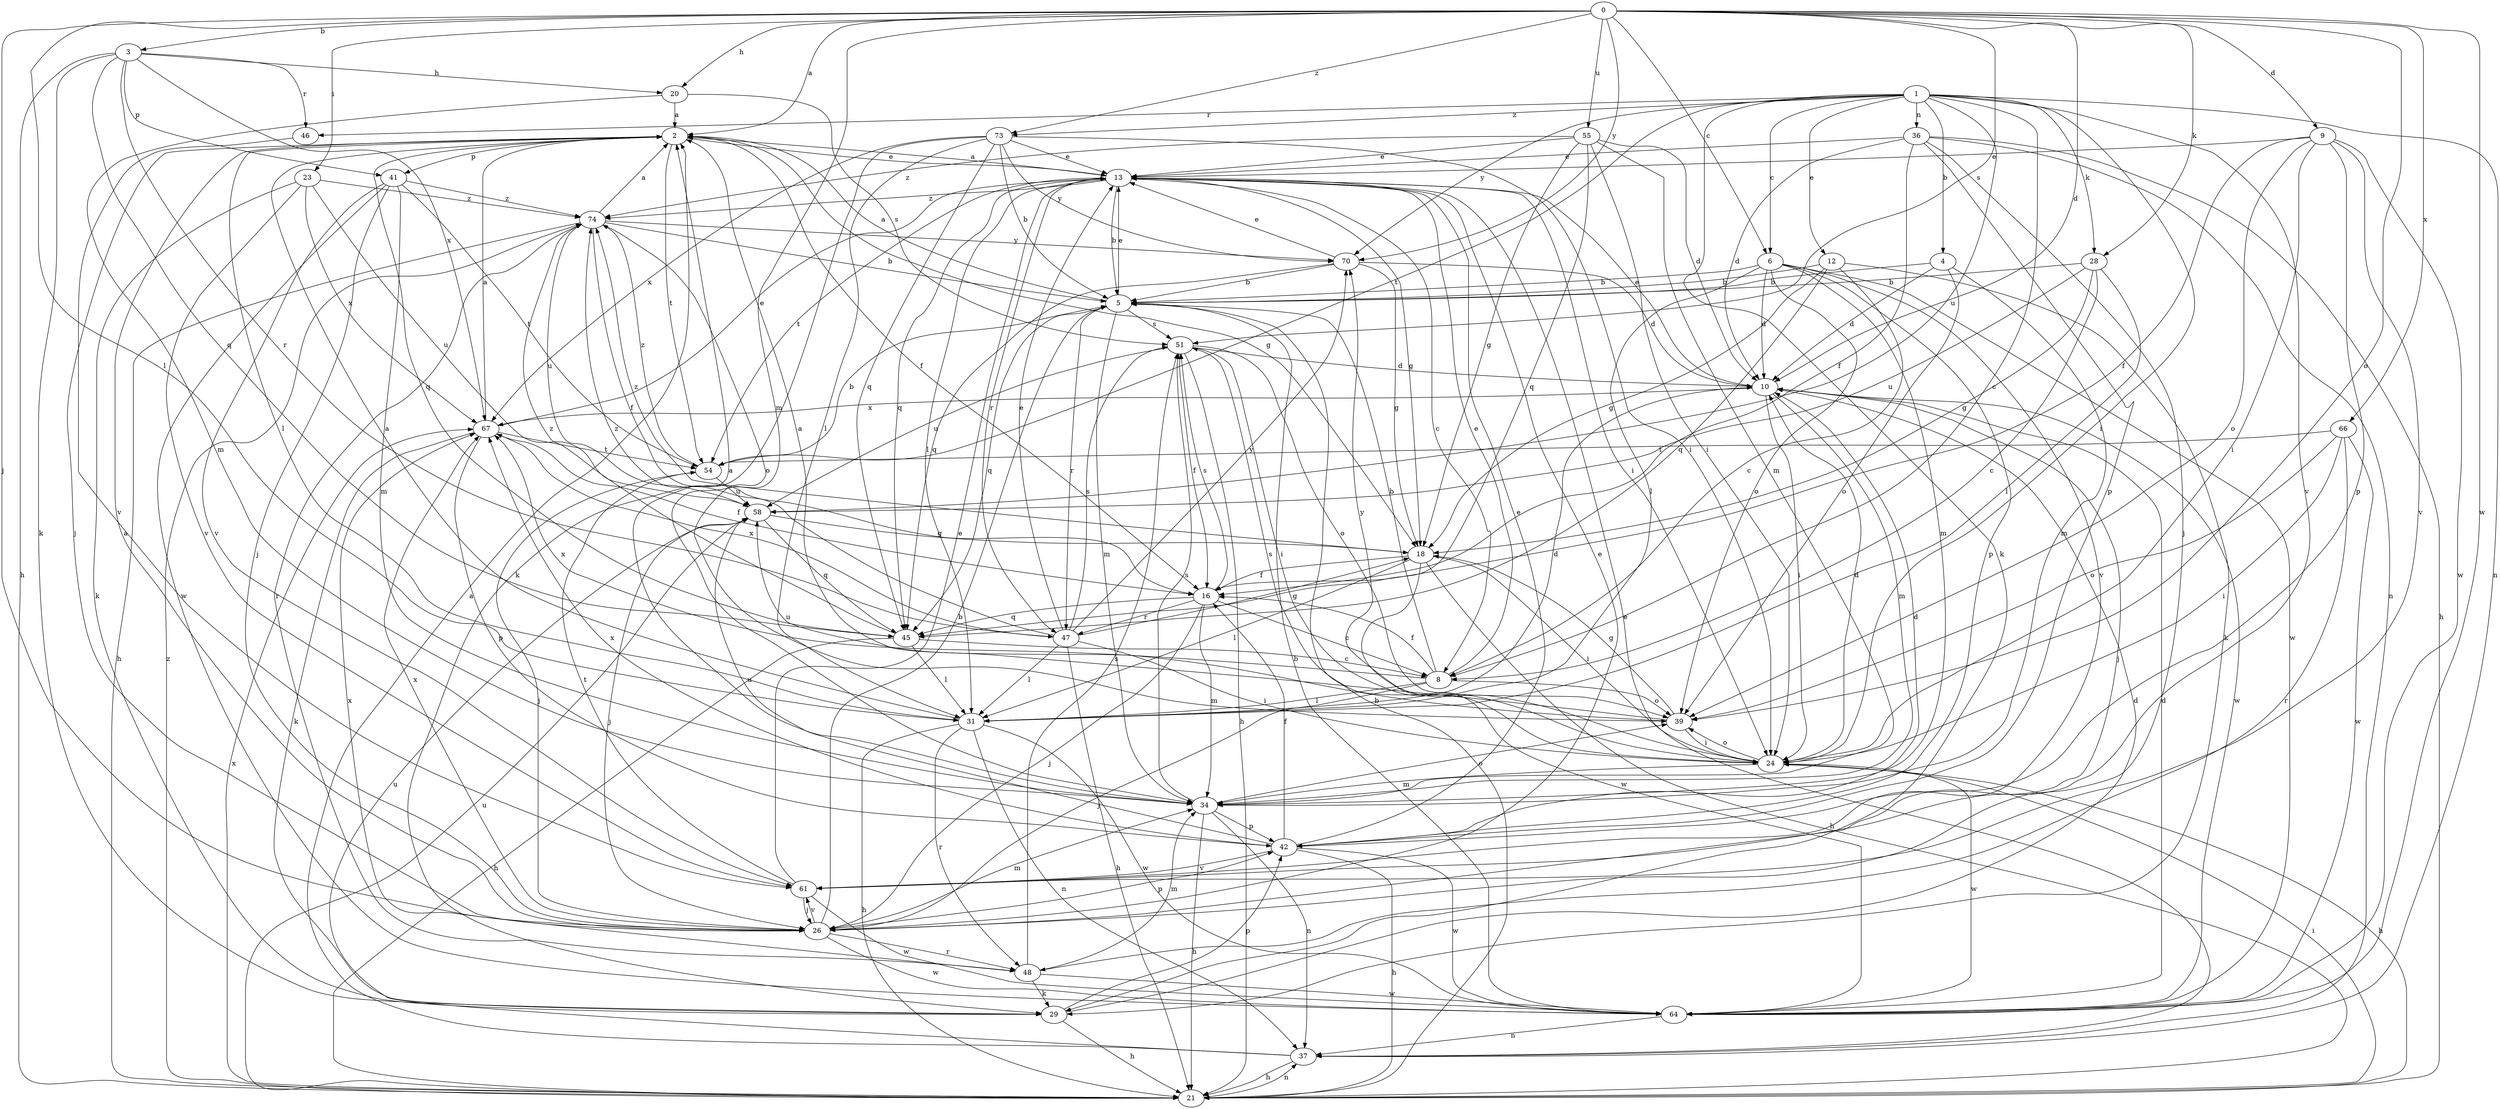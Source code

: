 strict digraph  {
0;
1;
2;
3;
4;
5;
6;
8;
9;
10;
12;
13;
16;
18;
20;
21;
23;
24;
26;
28;
29;
31;
34;
36;
37;
39;
41;
42;
45;
46;
47;
48;
51;
54;
55;
58;
61;
64;
66;
67;
70;
73;
74;
0 -> 2  [label=a];
0 -> 3  [label=b];
0 -> 6  [label=c];
0 -> 9  [label=d];
0 -> 10  [label=d];
0 -> 20  [label=h];
0 -> 23  [label=i];
0 -> 26  [label=j];
0 -> 28  [label=k];
0 -> 31  [label=l];
0 -> 34  [label=m];
0 -> 39  [label=o];
0 -> 51  [label=s];
0 -> 55  [label=u];
0 -> 64  [label=w];
0 -> 66  [label=x];
0 -> 70  [label=y];
0 -> 73  [label=z];
1 -> 4  [label=b];
1 -> 6  [label=c];
1 -> 8  [label=c];
1 -> 12  [label=e];
1 -> 24  [label=i];
1 -> 28  [label=k];
1 -> 29  [label=k];
1 -> 36  [label=n];
1 -> 37  [label=n];
1 -> 46  [label=r];
1 -> 54  [label=t];
1 -> 58  [label=u];
1 -> 61  [label=v];
1 -> 70  [label=y];
1 -> 73  [label=z];
2 -> 13  [label=e];
2 -> 16  [label=f];
2 -> 18  [label=g];
2 -> 26  [label=j];
2 -> 31  [label=l];
2 -> 41  [label=p];
2 -> 45  [label=q];
2 -> 54  [label=t];
3 -> 20  [label=h];
3 -> 21  [label=h];
3 -> 29  [label=k];
3 -> 41  [label=p];
3 -> 45  [label=q];
3 -> 46  [label=r];
3 -> 47  [label=r];
3 -> 67  [label=x];
4 -> 5  [label=b];
4 -> 10  [label=d];
4 -> 34  [label=m];
4 -> 39  [label=o];
5 -> 2  [label=a];
5 -> 13  [label=e];
5 -> 34  [label=m];
5 -> 45  [label=q];
5 -> 47  [label=r];
5 -> 51  [label=s];
6 -> 5  [label=b];
6 -> 10  [label=d];
6 -> 31  [label=l];
6 -> 34  [label=m];
6 -> 39  [label=o];
6 -> 42  [label=p];
6 -> 61  [label=v];
6 -> 64  [label=w];
8 -> 5  [label=b];
8 -> 13  [label=e];
8 -> 16  [label=f];
8 -> 26  [label=j];
8 -> 31  [label=l];
8 -> 39  [label=o];
8 -> 67  [label=x];
9 -> 13  [label=e];
9 -> 16  [label=f];
9 -> 24  [label=i];
9 -> 39  [label=o];
9 -> 42  [label=p];
9 -> 61  [label=v];
9 -> 64  [label=w];
10 -> 13  [label=e];
10 -> 24  [label=i];
10 -> 26  [label=j];
10 -> 34  [label=m];
10 -> 64  [label=w];
10 -> 67  [label=x];
12 -> 5  [label=b];
12 -> 8  [label=c];
12 -> 18  [label=g];
12 -> 29  [label=k];
12 -> 45  [label=q];
13 -> 2  [label=a];
13 -> 5  [label=b];
13 -> 8  [label=c];
13 -> 18  [label=g];
13 -> 24  [label=i];
13 -> 31  [label=l];
13 -> 45  [label=q];
13 -> 47  [label=r];
13 -> 54  [label=t];
13 -> 74  [label=z];
16 -> 8  [label=c];
16 -> 26  [label=j];
16 -> 34  [label=m];
16 -> 45  [label=q];
16 -> 47  [label=r];
16 -> 51  [label=s];
18 -> 16  [label=f];
18 -> 21  [label=h];
18 -> 24  [label=i];
18 -> 31  [label=l];
18 -> 64  [label=w];
18 -> 74  [label=z];
20 -> 2  [label=a];
20 -> 34  [label=m];
20 -> 51  [label=s];
21 -> 5  [label=b];
21 -> 24  [label=i];
21 -> 37  [label=n];
21 -> 58  [label=u];
21 -> 67  [label=x];
21 -> 74  [label=z];
23 -> 29  [label=k];
23 -> 58  [label=u];
23 -> 61  [label=v];
23 -> 67  [label=x];
23 -> 74  [label=z];
24 -> 10  [label=d];
24 -> 21  [label=h];
24 -> 34  [label=m];
24 -> 39  [label=o];
24 -> 51  [label=s];
24 -> 64  [label=w];
24 -> 70  [label=y];
26 -> 2  [label=a];
26 -> 5  [label=b];
26 -> 13  [label=e];
26 -> 34  [label=m];
26 -> 42  [label=p];
26 -> 48  [label=r];
26 -> 61  [label=v];
26 -> 64  [label=w];
26 -> 67  [label=x];
28 -> 5  [label=b];
28 -> 8  [label=c];
28 -> 18  [label=g];
28 -> 31  [label=l];
28 -> 58  [label=u];
29 -> 10  [label=d];
29 -> 21  [label=h];
29 -> 42  [label=p];
31 -> 2  [label=a];
31 -> 10  [label=d];
31 -> 21  [label=h];
31 -> 37  [label=n];
31 -> 48  [label=r];
31 -> 64  [label=w];
34 -> 2  [label=a];
34 -> 21  [label=h];
34 -> 37  [label=n];
34 -> 39  [label=o];
34 -> 42  [label=p];
34 -> 51  [label=s];
36 -> 10  [label=d];
36 -> 13  [label=e];
36 -> 16  [label=f];
36 -> 21  [label=h];
36 -> 26  [label=j];
36 -> 37  [label=n];
36 -> 42  [label=p];
37 -> 2  [label=a];
37 -> 13  [label=e];
37 -> 21  [label=h];
37 -> 58  [label=u];
39 -> 2  [label=a];
39 -> 18  [label=g];
39 -> 24  [label=i];
39 -> 58  [label=u];
41 -> 26  [label=j];
41 -> 34  [label=m];
41 -> 54  [label=t];
41 -> 61  [label=v];
41 -> 64  [label=w];
41 -> 74  [label=z];
42 -> 10  [label=d];
42 -> 13  [label=e];
42 -> 16  [label=f];
42 -> 21  [label=h];
42 -> 58  [label=u];
42 -> 61  [label=v];
42 -> 64  [label=w];
42 -> 67  [label=x];
45 -> 8  [label=c];
45 -> 21  [label=h];
45 -> 31  [label=l];
45 -> 74  [label=z];
46 -> 61  [label=v];
47 -> 13  [label=e];
47 -> 18  [label=g];
47 -> 21  [label=h];
47 -> 24  [label=i];
47 -> 31  [label=l];
47 -> 51  [label=s];
47 -> 67  [label=x];
47 -> 70  [label=y];
47 -> 74  [label=z];
48 -> 29  [label=k];
48 -> 34  [label=m];
48 -> 51  [label=s];
48 -> 64  [label=w];
48 -> 67  [label=x];
51 -> 10  [label=d];
51 -> 16  [label=f];
51 -> 21  [label=h];
51 -> 24  [label=i];
51 -> 39  [label=o];
51 -> 58  [label=u];
54 -> 5  [label=b];
54 -> 26  [label=j];
54 -> 58  [label=u];
54 -> 74  [label=z];
55 -> 10  [label=d];
55 -> 13  [label=e];
55 -> 18  [label=g];
55 -> 24  [label=i];
55 -> 34  [label=m];
55 -> 45  [label=q];
55 -> 74  [label=z];
58 -> 18  [label=g];
58 -> 26  [label=j];
58 -> 45  [label=q];
61 -> 13  [label=e];
61 -> 26  [label=j];
61 -> 54  [label=t];
61 -> 64  [label=w];
64 -> 5  [label=b];
64 -> 10  [label=d];
64 -> 37  [label=n];
66 -> 24  [label=i];
66 -> 39  [label=o];
66 -> 48  [label=r];
66 -> 54  [label=t];
66 -> 64  [label=w];
67 -> 2  [label=a];
67 -> 13  [label=e];
67 -> 16  [label=f];
67 -> 29  [label=k];
67 -> 42  [label=p];
67 -> 54  [label=t];
70 -> 5  [label=b];
70 -> 10  [label=d];
70 -> 13  [label=e];
70 -> 18  [label=g];
70 -> 45  [label=q];
73 -> 5  [label=b];
73 -> 13  [label=e];
73 -> 24  [label=i];
73 -> 29  [label=k];
73 -> 31  [label=l];
73 -> 45  [label=q];
73 -> 67  [label=x];
73 -> 70  [label=y];
74 -> 2  [label=a];
74 -> 5  [label=b];
74 -> 16  [label=f];
74 -> 21  [label=h];
74 -> 39  [label=o];
74 -> 48  [label=r];
74 -> 58  [label=u];
74 -> 70  [label=y];
}
